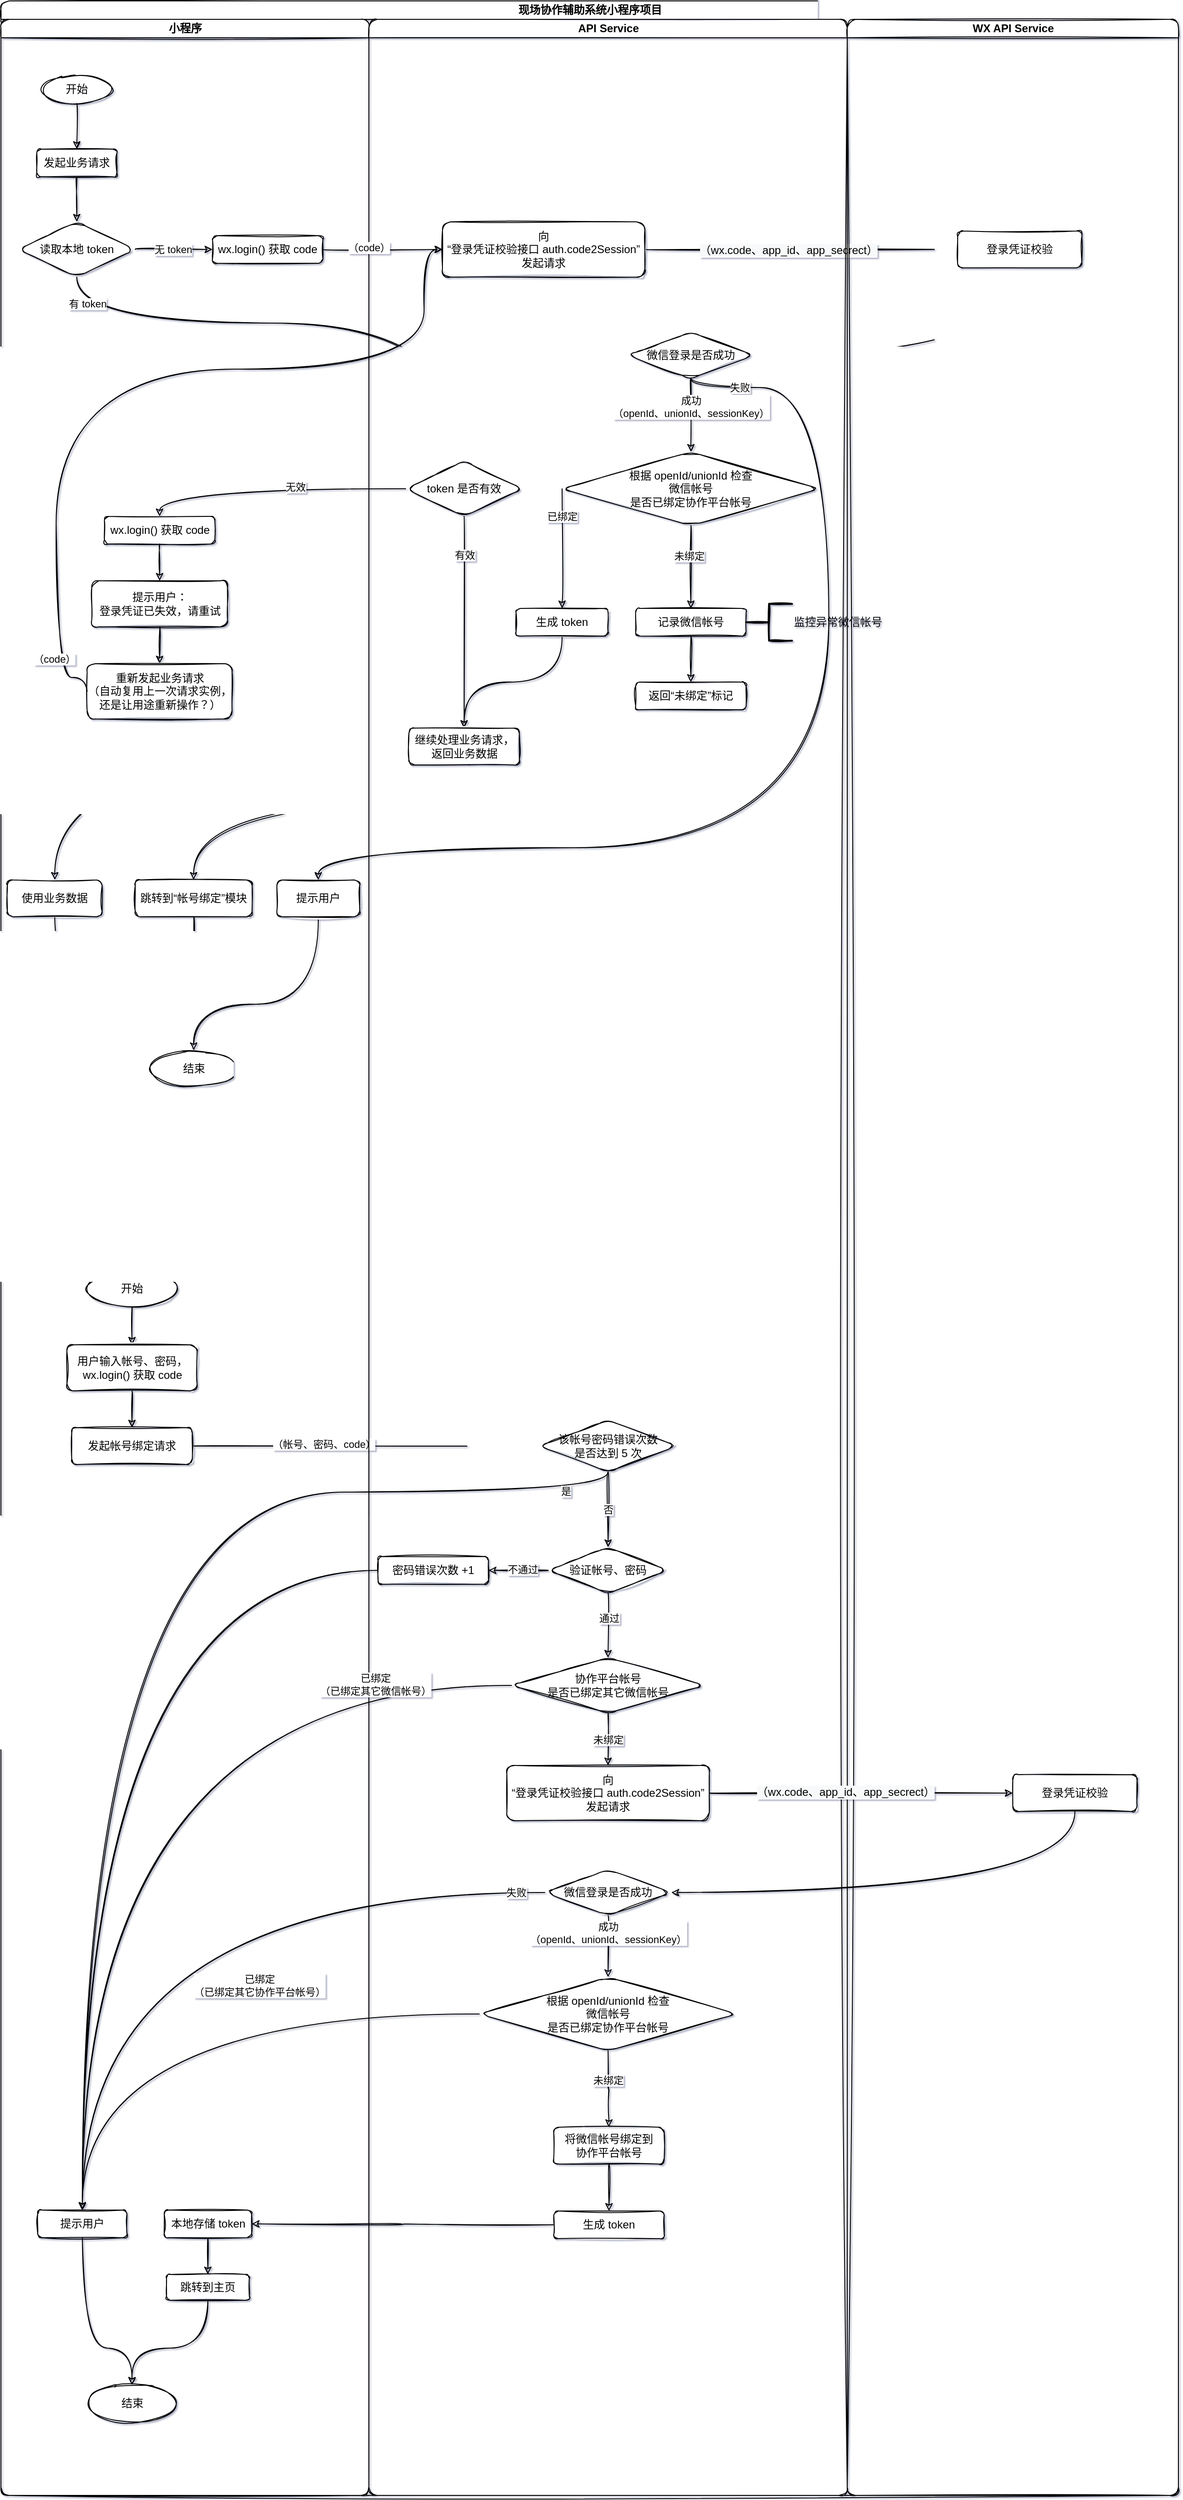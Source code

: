 <mxfile version="14.2.9" type="github">
  <diagram id="qEqpJyWe6qSXdvCc5dsq" name="Page-1">
    <mxGraphModel dx="1483" dy="4383" grid="1" gridSize="10" guides="1" tooltips="1" connect="1" arrows="1" fold="1" page="0" pageScale="1" pageWidth="827" pageHeight="1169" background="none" math="0" shadow="1">
      <root>
        <mxCell id="0" />
        <mxCell id="1" parent="0" />
        <mxCell id="2wgI4SQvjtzoddSb3Q2e-1" value="现场协作辅助系统小程序项目" style="swimlane;html=1;childLayout=stackLayout;resizeParent=1;resizeParentMax=0;startSize=20;rounded=1;sketch=1;" vertex="1" parent="1">
          <mxGeometry x="80" y="-3430" width="1280" height="2710" as="geometry">
            <mxRectangle x="70" y="40" width="60" height="20" as="alternateBounds" />
          </mxGeometry>
        </mxCell>
        <mxCell id="2wgI4SQvjtzoddSb3Q2e-2" style="edgeStyle=orthogonalEdgeStyle;orthogonalLoop=1;jettySize=auto;html=1;entryX=0.5;entryY=0;entryDx=0;entryDy=0;exitX=0.5;exitY=1;exitDx=0;exitDy=0;sketch=1;curved=1;" edge="1" parent="2wgI4SQvjtzoddSb3Q2e-1" source="2wgI4SQvjtzoddSb3Q2e-14" target="2wgI4SQvjtzoddSb3Q2e-47">
          <mxGeometry relative="1" as="geometry">
            <Array as="points">
              <mxPoint x="83" y="350" />
              <mxPoint x="504" y="350" />
            </Array>
          </mxGeometry>
        </mxCell>
        <mxCell id="2wgI4SQvjtzoddSb3Q2e-3" value="有 token" style="edgeLabel;html=1;align=center;verticalAlign=middle;resizable=0;points=[];rounded=1;sketch=1;" vertex="1" connectable="0" parent="2wgI4SQvjtzoddSb3Q2e-2">
          <mxGeometry x="-0.158" y="-2" relative="1" as="geometry">
            <mxPoint x="-200" y="-23" as="offset" />
          </mxGeometry>
        </mxCell>
        <mxCell id="2wgI4SQvjtzoddSb3Q2e-4" style="edgeStyle=orthogonalEdgeStyle;orthogonalLoop=1;jettySize=auto;html=1;exitX=1;exitY=0.5;exitDx=0;exitDy=0;entryX=0;entryY=0.5;entryDx=0;entryDy=0;sketch=1;curved=1;" edge="1" parent="2wgI4SQvjtzoddSb3Q2e-1" source="2wgI4SQvjtzoddSb3Q2e-48" target="2wgI4SQvjtzoddSb3Q2e-85">
          <mxGeometry relative="1" as="geometry" />
        </mxCell>
        <mxCell id="2wgI4SQvjtzoddSb3Q2e-5" value="&lt;span style=&quot;font-size: 12px ; background-color: rgb(248 , 249 , 250)&quot;&gt;（wx.code、app_id、app_secrect）&lt;/span&gt;" style="edgeLabel;html=1;align=center;verticalAlign=middle;resizable=0;points=[];rounded=1;sketch=1;" vertex="1" connectable="0" parent="2wgI4SQvjtzoddSb3Q2e-4">
          <mxGeometry x="-0.256" y="-1" relative="1" as="geometry">
            <mxPoint x="29" as="offset" />
          </mxGeometry>
        </mxCell>
        <mxCell id="2wgI4SQvjtzoddSb3Q2e-6" style="edgeStyle=orthogonalEdgeStyle;orthogonalLoop=1;jettySize=auto;html=1;exitX=0.5;exitY=1;exitDx=0;exitDy=0;entryX=1;entryY=0.5;entryDx=0;entryDy=0;sketch=1;curved=1;" edge="1" parent="2wgI4SQvjtzoddSb3Q2e-1" source="2wgI4SQvjtzoddSb3Q2e-85" target="2wgI4SQvjtzoddSb3Q2e-79">
          <mxGeometry relative="1" as="geometry">
            <mxPoint x="580" y="530" as="targetPoint" />
          </mxGeometry>
        </mxCell>
        <mxCell id="2wgI4SQvjtzoddSb3Q2e-7" style="edgeStyle=orthogonalEdgeStyle;orthogonalLoop=1;jettySize=auto;html=1;exitX=0.5;exitY=1;exitDx=0;exitDy=0;entryX=0.5;entryY=0;entryDx=0;entryDy=0;sketch=1;curved=1;" edge="1" parent="2wgI4SQvjtzoddSb3Q2e-1" source="2wgI4SQvjtzoddSb3Q2e-54" target="2wgI4SQvjtzoddSb3Q2e-19">
          <mxGeometry relative="1" as="geometry">
            <Array as="points">
              <mxPoint x="750" y="870" />
              <mxPoint x="210" y="870" />
            </Array>
          </mxGeometry>
        </mxCell>
        <mxCell id="2wgI4SQvjtzoddSb3Q2e-8" style="edgeStyle=orthogonalEdgeStyle;orthogonalLoop=1;jettySize=auto;html=1;exitX=0;exitY=0.5;exitDx=0;exitDy=0;entryX=0.5;entryY=0;entryDx=0;entryDy=0;sketch=1;curved=1;" edge="1" parent="2wgI4SQvjtzoddSb3Q2e-1" source="2wgI4SQvjtzoddSb3Q2e-57" target="2wgI4SQvjtzoddSb3Q2e-16">
          <mxGeometry relative="1" as="geometry" />
        </mxCell>
        <mxCell id="2wgI4SQvjtzoddSb3Q2e-9" style="edgeStyle=orthogonalEdgeStyle;jumpStyle=arc;jumpSize=10;orthogonalLoop=1;jettySize=auto;html=1;exitX=1;exitY=0.5;exitDx=0;exitDy=0;shadow=0;endArrow=classic;endFill=1;entryX=0;entryY=0.5;entryDx=0;entryDy=0;sketch=1;curved=1;" edge="1" parent="2wgI4SQvjtzoddSb3Q2e-1" source="2wgI4SQvjtzoddSb3Q2e-24" target="2wgI4SQvjtzoddSb3Q2e-68">
          <mxGeometry relative="1" as="geometry">
            <mxPoint x="400" y="1571" as="targetPoint" />
          </mxGeometry>
        </mxCell>
        <mxCell id="2wgI4SQvjtzoddSb3Q2e-10" value="（帐号、密码、code）" style="edgeLabel;html=1;align=center;verticalAlign=middle;resizable=0;points=[];rounded=1;sketch=1;" vertex="1" connectable="0" parent="2wgI4SQvjtzoddSb3Q2e-9">
          <mxGeometry x="-0.244" y="2" relative="1" as="geometry">
            <mxPoint as="offset" />
          </mxGeometry>
        </mxCell>
        <mxCell id="2wgI4SQvjtzoddSb3Q2e-11" value="小程序" style="swimlane;html=1;startSize=20;rounded=1;sketch=1;" vertex="1" parent="2wgI4SQvjtzoddSb3Q2e-1">
          <mxGeometry y="20" width="400" height="2690" as="geometry" />
        </mxCell>
        <mxCell id="2wgI4SQvjtzoddSb3Q2e-12" style="edgeStyle=orthogonalEdgeStyle;orthogonalLoop=1;jettySize=auto;html=1;exitX=0.5;exitY=1;exitDx=0;exitDy=0;entryX=0.5;entryY=0;entryDx=0;entryDy=0;sketch=1;curved=1;" edge="1" parent="2wgI4SQvjtzoddSb3Q2e-11" source="2wgI4SQvjtzoddSb3Q2e-13" target="2wgI4SQvjtzoddSb3Q2e-21">
          <mxGeometry relative="1" as="geometry" />
        </mxCell>
        <mxCell id="2wgI4SQvjtzoddSb3Q2e-13" value="开始" style="ellipse;whiteSpace=wrap;html=1;rounded=1;sketch=1;" vertex="1" parent="2wgI4SQvjtzoddSb3Q2e-11">
          <mxGeometry x="45" y="61" width="75" height="30" as="geometry" />
        </mxCell>
        <mxCell id="2wgI4SQvjtzoddSb3Q2e-14" value="读取本地&amp;nbsp;token" style="rhombus;whiteSpace=wrap;html=1;rounded=1;sketch=1;" vertex="1" parent="2wgI4SQvjtzoddSb3Q2e-11">
          <mxGeometry x="19" y="220" width="127" height="60" as="geometry" />
        </mxCell>
        <mxCell id="2wgI4SQvjtzoddSb3Q2e-15" style="edgeStyle=orthogonalEdgeStyle;jumpStyle=arc;orthogonalLoop=1;jettySize=auto;html=1;exitX=0.5;exitY=1;exitDx=0;exitDy=0;entryX=0.5;entryY=0;entryDx=0;entryDy=0;sketch=1;curved=1;" edge="1" parent="2wgI4SQvjtzoddSb3Q2e-11" source="2wgI4SQvjtzoddSb3Q2e-16" target="2wgI4SQvjtzoddSb3Q2e-17">
          <mxGeometry relative="1" as="geometry">
            <Array as="points">
              <mxPoint x="59" y="1070" />
              <mxPoint x="210" y="1070" />
            </Array>
          </mxGeometry>
        </mxCell>
        <mxCell id="2wgI4SQvjtzoddSb3Q2e-16" value="使用业务数据" style="whiteSpace=wrap;html=1;rounded=1;sketch=1;" vertex="1" parent="2wgI4SQvjtzoddSb3Q2e-11">
          <mxGeometry x="7" y="935" width="103" height="40" as="geometry" />
        </mxCell>
        <mxCell id="2wgI4SQvjtzoddSb3Q2e-17" value="结束" style="ellipse;whiteSpace=wrap;html=1;rounded=1;sketch=1;" vertex="1" parent="2wgI4SQvjtzoddSb3Q2e-11">
          <mxGeometry x="162.5" y="1120" width="94" height="40" as="geometry" />
        </mxCell>
        <mxCell id="2wgI4SQvjtzoddSb3Q2e-18" style="edgeStyle=orthogonalEdgeStyle;jumpStyle=arc;orthogonalLoop=1;jettySize=auto;html=1;exitX=0.5;exitY=1;exitDx=0;exitDy=0;entryX=0.5;entryY=0;entryDx=0;entryDy=0;sketch=1;curved=1;" edge="1" parent="2wgI4SQvjtzoddSb3Q2e-11" source="2wgI4SQvjtzoddSb3Q2e-19" target="2wgI4SQvjtzoddSb3Q2e-17">
          <mxGeometry relative="1" as="geometry" />
        </mxCell>
        <mxCell id="2wgI4SQvjtzoddSb3Q2e-19" value="跳转到“帐号绑定”模块" style="whiteSpace=wrap;html=1;rounded=1;sketch=1;" vertex="1" parent="2wgI4SQvjtzoddSb3Q2e-11">
          <mxGeometry x="146" y="935" width="127" height="40" as="geometry" />
        </mxCell>
        <mxCell id="2wgI4SQvjtzoddSb3Q2e-20" style="edgeStyle=orthogonalEdgeStyle;orthogonalLoop=1;jettySize=auto;html=1;exitX=0.5;exitY=1;exitDx=0;exitDy=0;entryX=0.5;entryY=0;entryDx=0;entryDy=0;sketch=1;curved=1;" edge="1" parent="2wgI4SQvjtzoddSb3Q2e-11" source="2wgI4SQvjtzoddSb3Q2e-21" target="2wgI4SQvjtzoddSb3Q2e-14">
          <mxGeometry relative="1" as="geometry">
            <mxPoint x="82.5" y="150" as="targetPoint" />
          </mxGeometry>
        </mxCell>
        <mxCell id="2wgI4SQvjtzoddSb3Q2e-21" value="发起业务请求" style="whiteSpace=wrap;html=1;rounded=1;sketch=1;" vertex="1" parent="2wgI4SQvjtzoddSb3Q2e-11">
          <mxGeometry x="39" y="141" width="87" height="30" as="geometry" />
        </mxCell>
        <mxCell id="2wgI4SQvjtzoddSb3Q2e-22" style="edgeStyle=orthogonalEdgeStyle;jumpStyle=arc;jumpSize=10;orthogonalLoop=1;jettySize=auto;html=1;exitX=0.5;exitY=1;exitDx=0;exitDy=0;entryX=0.5;entryY=0;entryDx=0;entryDy=0;shadow=0;endArrow=classic;endFill=1;sketch=1;curved=1;" edge="1" parent="2wgI4SQvjtzoddSb3Q2e-11" source="2wgI4SQvjtzoddSb3Q2e-23" target="2wgI4SQvjtzoddSb3Q2e-26">
          <mxGeometry relative="1" as="geometry" />
        </mxCell>
        <mxCell id="2wgI4SQvjtzoddSb3Q2e-23" value="开始" style="ellipse;whiteSpace=wrap;html=1;rounded=1;sketch=1;" vertex="1" parent="2wgI4SQvjtzoddSb3Q2e-11">
          <mxGeometry x="94" y="1359" width="97" height="40" as="geometry" />
        </mxCell>
        <mxCell id="2wgI4SQvjtzoddSb3Q2e-24" value="发起帐号绑定请求" style="whiteSpace=wrap;html=1;rounded=1;sketch=1;" vertex="1" parent="2wgI4SQvjtzoddSb3Q2e-11">
          <mxGeometry x="77" y="1530" width="131" height="40" as="geometry" />
        </mxCell>
        <mxCell id="2wgI4SQvjtzoddSb3Q2e-25" style="edgeStyle=orthogonalEdgeStyle;jumpStyle=arc;jumpSize=10;orthogonalLoop=1;jettySize=auto;html=1;exitX=0.5;exitY=1;exitDx=0;exitDy=0;entryX=0.5;entryY=0;entryDx=0;entryDy=0;shadow=0;endArrow=classic;endFill=1;sketch=1;curved=1;" edge="1" parent="2wgI4SQvjtzoddSb3Q2e-11" source="2wgI4SQvjtzoddSb3Q2e-26" target="2wgI4SQvjtzoddSb3Q2e-24">
          <mxGeometry relative="1" as="geometry" />
        </mxCell>
        <mxCell id="2wgI4SQvjtzoddSb3Q2e-26" value="用户输入帐号、密码，&lt;br&gt;wx.login() 获取 code" style="whiteSpace=wrap;html=1;rounded=1;sketch=1;" vertex="1" parent="2wgI4SQvjtzoddSb3Q2e-11">
          <mxGeometry x="71.75" y="1440" width="141.5" height="50" as="geometry" />
        </mxCell>
        <mxCell id="2wgI4SQvjtzoddSb3Q2e-27" style="edgeStyle=orthogonalEdgeStyle;jumpStyle=arc;orthogonalLoop=1;jettySize=auto;html=1;exitX=0.5;exitY=1;exitDx=0;exitDy=0;entryX=0.5;entryY=0;entryDx=0;entryDy=0;sketch=1;curved=1;" edge="1" parent="2wgI4SQvjtzoddSb3Q2e-11" source="2wgI4SQvjtzoddSb3Q2e-28" target="2wgI4SQvjtzoddSb3Q2e-29">
          <mxGeometry relative="1" as="geometry">
            <Array as="points">
              <mxPoint x="225" y="2530" />
              <mxPoint x="143" y="2530" />
            </Array>
          </mxGeometry>
        </mxCell>
        <mxCell id="2wgI4SQvjtzoddSb3Q2e-28" value="跳转到主页" style="whiteSpace=wrap;html=1;rounded=1;sketch=1;" vertex="1" parent="2wgI4SQvjtzoddSb3Q2e-11">
          <mxGeometry x="180" y="2450" width="90" height="28" as="geometry" />
        </mxCell>
        <mxCell id="2wgI4SQvjtzoddSb3Q2e-29" value="结束" style="ellipse;whiteSpace=wrap;html=1;rounded=1;sketch=1;" vertex="1" parent="2wgI4SQvjtzoddSb3Q2e-11">
          <mxGeometry x="95.5" y="2570" width="94" height="40" as="geometry" />
        </mxCell>
        <mxCell id="2wgI4SQvjtzoddSb3Q2e-30" style="edgeStyle=orthogonalEdgeStyle;jumpStyle=arc;jumpSize=10;orthogonalLoop=1;jettySize=auto;html=1;exitX=0.5;exitY=1;exitDx=0;exitDy=0;entryX=0.5;entryY=0;entryDx=0;entryDy=0;shadow=0;endArrow=classic;endFill=1;sketch=1;curved=1;" edge="1" parent="2wgI4SQvjtzoddSb3Q2e-11" source="2wgI4SQvjtzoddSb3Q2e-31" target="2wgI4SQvjtzoddSb3Q2e-29">
          <mxGeometry relative="1" as="geometry">
            <Array as="points">
              <mxPoint x="89" y="2530" />
              <mxPoint x="143" y="2530" />
            </Array>
          </mxGeometry>
        </mxCell>
        <mxCell id="2wgI4SQvjtzoddSb3Q2e-31" value="提示用户" style="whiteSpace=wrap;html=1;rounded=1;sketch=1;" vertex="1" parent="2wgI4SQvjtzoddSb3Q2e-11">
          <mxGeometry x="40" y="2380" width="97" height="30" as="geometry" />
        </mxCell>
        <mxCell id="2wgI4SQvjtzoddSb3Q2e-32" value="wx.login() 获取 code" style="whiteSpace=wrap;html=1;rounded=1;sketch=1;" vertex="1" parent="2wgI4SQvjtzoddSb3Q2e-11">
          <mxGeometry x="230" y="235" width="120" height="30" as="geometry" />
        </mxCell>
        <mxCell id="2wgI4SQvjtzoddSb3Q2e-33" style="edgeStyle=orthogonalEdgeStyle;orthogonalLoop=1;jettySize=auto;html=1;entryX=0;entryY=0.5;entryDx=0;entryDy=0;exitX=1;exitY=0.5;exitDx=0;exitDy=0;sketch=1;curved=1;" edge="1" parent="2wgI4SQvjtzoddSb3Q2e-11" source="2wgI4SQvjtzoddSb3Q2e-14" target="2wgI4SQvjtzoddSb3Q2e-32">
          <mxGeometry relative="1" as="geometry">
            <mxPoint x="146" y="215" as="targetPoint" />
            <mxPoint x="160" y="380" as="sourcePoint" />
          </mxGeometry>
        </mxCell>
        <mxCell id="2wgI4SQvjtzoddSb3Q2e-34" value="无 token&lt;br&gt;" style="edgeLabel;html=1;align=center;verticalAlign=middle;resizable=0;points=[];rounded=1;sketch=1;" vertex="1" connectable="0" parent="2wgI4SQvjtzoddSb3Q2e-33">
          <mxGeometry x="0.352" y="-2" relative="1" as="geometry">
            <mxPoint x="-16.5" y="-2" as="offset" />
          </mxGeometry>
        </mxCell>
        <mxCell id="2wgI4SQvjtzoddSb3Q2e-35" style="edgeStyle=orthogonalEdgeStyle;jumpStyle=arc;orthogonalLoop=1;jettySize=auto;html=1;exitX=0.5;exitY=1;exitDx=0;exitDy=0;entryX=0.5;entryY=0;entryDx=0;entryDy=0;sketch=1;curved=1;" edge="1" parent="2wgI4SQvjtzoddSb3Q2e-11" source="2wgI4SQvjtzoddSb3Q2e-36" target="2wgI4SQvjtzoddSb3Q2e-41">
          <mxGeometry relative="1" as="geometry" />
        </mxCell>
        <mxCell id="2wgI4SQvjtzoddSb3Q2e-36" value="提示用户：&lt;br&gt;登录凭证已失效，请重试" style="whiteSpace=wrap;html=1;rounded=1;sketch=1;" vertex="1" parent="2wgI4SQvjtzoddSb3Q2e-11">
          <mxGeometry x="98.75" y="610" width="147.5" height="50" as="geometry" />
        </mxCell>
        <mxCell id="2wgI4SQvjtzoddSb3Q2e-37" style="edgeStyle=orthogonalEdgeStyle;orthogonalLoop=1;jettySize=auto;html=1;exitX=0.5;exitY=1;exitDx=0;exitDy=0;entryX=0.5;entryY=0;entryDx=0;entryDy=0;sketch=1;curved=1;" edge="1" parent="2wgI4SQvjtzoddSb3Q2e-11" source="2wgI4SQvjtzoddSb3Q2e-38" target="2wgI4SQvjtzoddSb3Q2e-36">
          <mxGeometry relative="1" as="geometry" />
        </mxCell>
        <mxCell id="2wgI4SQvjtzoddSb3Q2e-38" value="wx.login() 获取 code" style="whiteSpace=wrap;html=1;rounded=1;sketch=1;" vertex="1" parent="2wgI4SQvjtzoddSb3Q2e-11">
          <mxGeometry x="112.5" y="540" width="120" height="30" as="geometry" />
        </mxCell>
        <mxCell id="2wgI4SQvjtzoddSb3Q2e-39" style="edgeStyle=orthogonalEdgeStyle;jumpStyle=arc;orthogonalLoop=1;jettySize=auto;html=1;exitX=0.5;exitY=1;exitDx=0;exitDy=0;entryX=0.5;entryY=0;entryDx=0;entryDy=0;sketch=1;curved=1;" edge="1" parent="2wgI4SQvjtzoddSb3Q2e-11" source="2wgI4SQvjtzoddSb3Q2e-40" target="2wgI4SQvjtzoddSb3Q2e-17">
          <mxGeometry relative="1" as="geometry">
            <Array as="points">
              <mxPoint x="345" y="1070" />
              <mxPoint x="210" y="1070" />
            </Array>
          </mxGeometry>
        </mxCell>
        <mxCell id="2wgI4SQvjtzoddSb3Q2e-40" value="提示用户" style="whiteSpace=wrap;html=1;rounded=1;sketch=1;" vertex="1" parent="2wgI4SQvjtzoddSb3Q2e-11">
          <mxGeometry x="300" y="935" width="90" height="40" as="geometry" />
        </mxCell>
        <mxCell id="2wgI4SQvjtzoddSb3Q2e-41" value="重新发起业务请求&lt;br&gt;（自动复用上一次请求实例，还是让用途重新操作？）" style="whiteSpace=wrap;html=1;rounded=1;sketch=1;" vertex="1" parent="2wgI4SQvjtzoddSb3Q2e-11">
          <mxGeometry x="93.75" y="700" width="157.5" height="60" as="geometry" />
        </mxCell>
        <mxCell id="2wgI4SQvjtzoddSb3Q2e-42" style="edgeStyle=orthogonalEdgeStyle;jumpStyle=arc;orthogonalLoop=1;jettySize=auto;html=1;exitX=0.5;exitY=1;exitDx=0;exitDy=0;entryX=0.5;entryY=0;entryDx=0;entryDy=0;sketch=1;curved=1;" edge="1" parent="2wgI4SQvjtzoddSb3Q2e-11" source="2wgI4SQvjtzoddSb3Q2e-43" target="2wgI4SQvjtzoddSb3Q2e-28">
          <mxGeometry relative="1" as="geometry" />
        </mxCell>
        <mxCell id="2wgI4SQvjtzoddSb3Q2e-43" value="本地存储 token" style="whiteSpace=wrap;html=1;rounded=1;sketch=1;" vertex="1" parent="2wgI4SQvjtzoddSb3Q2e-11">
          <mxGeometry x="177.5" y="2380" width="95" height="30" as="geometry" />
        </mxCell>
        <mxCell id="2wgI4SQvjtzoddSb3Q2e-44" value="API Service" style="swimlane;html=1;startSize=20;rounded=1;sketch=1;" vertex="1" parent="2wgI4SQvjtzoddSb3Q2e-1">
          <mxGeometry x="400" y="20" width="520" height="2690" as="geometry" />
        </mxCell>
        <mxCell id="2wgI4SQvjtzoddSb3Q2e-45" style="edgeStyle=orthogonalEdgeStyle;jumpStyle=arc;orthogonalLoop=1;jettySize=auto;html=1;entryX=0.5;entryY=0;entryDx=0;entryDy=0;exitX=0.5;exitY=1;exitDx=0;exitDy=0;sketch=1;curved=1;" edge="1" parent="2wgI4SQvjtzoddSb3Q2e-44" source="2wgI4SQvjtzoddSb3Q2e-47" target="2wgI4SQvjtzoddSb3Q2e-57">
          <mxGeometry relative="1" as="geometry">
            <mxPoint x="70" y="340" as="sourcePoint" />
          </mxGeometry>
        </mxCell>
        <mxCell id="2wgI4SQvjtzoddSb3Q2e-46" value="有效" style="edgeLabel;html=1;align=center;verticalAlign=middle;resizable=0;points=[];rounded=1;sketch=1;" vertex="1" connectable="0" parent="2wgI4SQvjtzoddSb3Q2e-45">
          <mxGeometry x="-0.96" y="1" relative="1" as="geometry">
            <mxPoint x="-1" y="37.65" as="offset" />
          </mxGeometry>
        </mxCell>
        <mxCell id="2wgI4SQvjtzoddSb3Q2e-47" value="token 是否有效" style="rhombus;whiteSpace=wrap;html=1;rounded=1;sketch=1;" vertex="1" parent="2wgI4SQvjtzoddSb3Q2e-44">
          <mxGeometry x="40" y="480" width="127" height="60" as="geometry" />
        </mxCell>
        <mxCell id="2wgI4SQvjtzoddSb3Q2e-48" value="向&lt;br&gt;“登录凭证校验接口 auth.code2Session”&lt;br&gt;发起请求" style="whiteSpace=wrap;html=1;rounded=1;sketch=1;" vertex="1" parent="2wgI4SQvjtzoddSb3Q2e-44">
          <mxGeometry x="80" y="220" width="220" height="60" as="geometry" />
        </mxCell>
        <mxCell id="2wgI4SQvjtzoddSb3Q2e-49" style="edgeStyle=orthogonalEdgeStyle;orthogonalLoop=1;jettySize=auto;html=1;exitX=0;exitY=0.5;exitDx=0;exitDy=0;entryX=0.5;entryY=0;entryDx=0;entryDy=0;sketch=1;curved=1;" edge="1" parent="2wgI4SQvjtzoddSb3Q2e-44" source="2wgI4SQvjtzoddSb3Q2e-53" target="2wgI4SQvjtzoddSb3Q2e-56">
          <mxGeometry relative="1" as="geometry">
            <mxPoint x="90" y="600" as="targetPoint" />
            <Array as="points">
              <mxPoint x="210" y="620" />
              <mxPoint x="210" y="620" />
            </Array>
          </mxGeometry>
        </mxCell>
        <mxCell id="2wgI4SQvjtzoddSb3Q2e-50" value="已绑定" style="edgeLabel;html=1;align=center;verticalAlign=middle;resizable=0;points=[];rounded=1;sketch=1;" vertex="1" connectable="0" parent="2wgI4SQvjtzoddSb3Q2e-49">
          <mxGeometry x="0.173" y="-3" relative="1" as="geometry">
            <mxPoint x="3" y="-46" as="offset" />
          </mxGeometry>
        </mxCell>
        <mxCell id="2wgI4SQvjtzoddSb3Q2e-51" style="edgeStyle=orthogonalEdgeStyle;orthogonalLoop=1;jettySize=auto;html=1;exitX=0.5;exitY=1;exitDx=0;exitDy=0;entryX=0.5;entryY=0;entryDx=0;entryDy=0;sketch=1;curved=1;" edge="1" parent="2wgI4SQvjtzoddSb3Q2e-44" source="2wgI4SQvjtzoddSb3Q2e-53" target="2wgI4SQvjtzoddSb3Q2e-81">
          <mxGeometry relative="1" as="geometry">
            <mxPoint x="350" y="640" as="targetPoint" />
          </mxGeometry>
        </mxCell>
        <mxCell id="2wgI4SQvjtzoddSb3Q2e-52" value="未绑定" style="edgeLabel;html=1;align=center;verticalAlign=middle;resizable=0;points=[];rounded=1;sketch=1;" vertex="1" connectable="0" parent="2wgI4SQvjtzoddSb3Q2e-51">
          <mxGeometry x="-0.267" y="-2" relative="1" as="geometry">
            <mxPoint as="offset" />
          </mxGeometry>
        </mxCell>
        <mxCell id="2wgI4SQvjtzoddSb3Q2e-53" value="&lt;span&gt;根据 openId/unionId 检查&lt;/span&gt;&lt;br&gt;&lt;span&gt;微信帐号&lt;/span&gt;&lt;br&gt;&lt;span&gt;是否已绑定协作平台帐号&lt;/span&gt;" style="rhombus;whiteSpace=wrap;html=1;rounded=1;sketch=1;" vertex="1" parent="2wgI4SQvjtzoddSb3Q2e-44">
          <mxGeometry x="210" y="470" width="280" height="80" as="geometry" />
        </mxCell>
        <mxCell id="2wgI4SQvjtzoddSb3Q2e-54" value="返回“未绑定”标记" style="whiteSpace=wrap;html=1;rounded=1;sketch=1;" vertex="1" parent="2wgI4SQvjtzoddSb3Q2e-44">
          <mxGeometry x="290" y="720" width="120" height="30" as="geometry" />
        </mxCell>
        <mxCell id="2wgI4SQvjtzoddSb3Q2e-55" style="edgeStyle=orthogonalEdgeStyle;orthogonalLoop=1;jettySize=auto;html=1;exitX=0.5;exitY=1;exitDx=0;exitDy=0;entryX=0.5;entryY=0;entryDx=0;entryDy=0;sketch=1;curved=1;" edge="1" parent="2wgI4SQvjtzoddSb3Q2e-44" source="2wgI4SQvjtzoddSb3Q2e-56" target="2wgI4SQvjtzoddSb3Q2e-57">
          <mxGeometry relative="1" as="geometry" />
        </mxCell>
        <mxCell id="2wgI4SQvjtzoddSb3Q2e-56" value="生成 token" style="whiteSpace=wrap;html=1;rounded=1;sketch=1;" vertex="1" parent="2wgI4SQvjtzoddSb3Q2e-44">
          <mxGeometry x="160" y="640" width="100" height="30" as="geometry" />
        </mxCell>
        <mxCell id="2wgI4SQvjtzoddSb3Q2e-57" value="&lt;span&gt;继续处理业务请求，&lt;/span&gt;&lt;br&gt;&lt;span&gt;返回业务数据&lt;/span&gt;" style="whiteSpace=wrap;html=1;rounded=1;sketch=1;" vertex="1" parent="2wgI4SQvjtzoddSb3Q2e-44">
          <mxGeometry x="43.5" y="770" width="120" height="40" as="geometry" />
        </mxCell>
        <mxCell id="2wgI4SQvjtzoddSb3Q2e-58" value="向&lt;br&gt;“登录凭证校验接口 auth.code2Session”&lt;br&gt;发起请求" style="whiteSpace=wrap;html=1;rounded=1;sketch=1;" vertex="1" parent="2wgI4SQvjtzoddSb3Q2e-44">
          <mxGeometry x="150" y="1897" width="220" height="60" as="geometry" />
        </mxCell>
        <mxCell id="2wgI4SQvjtzoddSb3Q2e-59" style="edgeStyle=orthogonalEdgeStyle;jumpStyle=arc;jumpSize=10;orthogonalLoop=1;jettySize=auto;html=1;exitX=0.5;exitY=1;exitDx=0;exitDy=0;entryX=0.5;entryY=0;entryDx=0;entryDy=0;shadow=0;endArrow=classic;endFill=1;sketch=1;curved=1;" edge="1" parent="2wgI4SQvjtzoddSb3Q2e-44" source="2wgI4SQvjtzoddSb3Q2e-61" target="2wgI4SQvjtzoddSb3Q2e-63">
          <mxGeometry relative="1" as="geometry" />
        </mxCell>
        <mxCell id="2wgI4SQvjtzoddSb3Q2e-60" value="未绑定" style="edgeLabel;html=1;align=center;verticalAlign=middle;resizable=0;points=[];rounded=1;sketch=1;" vertex="1" connectable="0" parent="2wgI4SQvjtzoddSb3Q2e-59">
          <mxGeometry x="-0.163" relative="1" as="geometry">
            <mxPoint y="-3" as="offset" />
          </mxGeometry>
        </mxCell>
        <mxCell id="2wgI4SQvjtzoddSb3Q2e-61" value="&lt;span&gt;根据 openId/unionId 检查&lt;/span&gt;&lt;br&gt;&lt;span&gt;微信帐号&lt;/span&gt;&lt;br&gt;&lt;span&gt;是否已绑定协作平台帐号&lt;/span&gt;" style="rhombus;whiteSpace=wrap;html=1;rounded=1;sketch=1;" vertex="1" parent="2wgI4SQvjtzoddSb3Q2e-44">
          <mxGeometry x="120" y="2127" width="280" height="80" as="geometry" />
        </mxCell>
        <mxCell id="2wgI4SQvjtzoddSb3Q2e-62" style="edgeStyle=orthogonalEdgeStyle;jumpStyle=arc;jumpSize=10;orthogonalLoop=1;jettySize=auto;html=1;exitX=0.5;exitY=1;exitDx=0;exitDy=0;entryX=0.5;entryY=0;entryDx=0;entryDy=0;shadow=0;endArrow=classic;endFill=1;sketch=1;curved=1;" edge="1" parent="2wgI4SQvjtzoddSb3Q2e-44" source="2wgI4SQvjtzoddSb3Q2e-63" target="2wgI4SQvjtzoddSb3Q2e-64">
          <mxGeometry relative="1" as="geometry">
            <Array as="points">
              <mxPoint x="261" y="2330" />
              <mxPoint x="261" y="2330" />
            </Array>
          </mxGeometry>
        </mxCell>
        <mxCell id="2wgI4SQvjtzoddSb3Q2e-63" value="将微信帐号绑定到&lt;br&gt;协作平台帐号" style="whiteSpace=wrap;html=1;rounded=1;sketch=1;" vertex="1" parent="2wgI4SQvjtzoddSb3Q2e-44">
          <mxGeometry x="201" y="2290" width="120" height="40" as="geometry" />
        </mxCell>
        <mxCell id="2wgI4SQvjtzoddSb3Q2e-64" value="生成 token" style="whiteSpace=wrap;html=1;rounded=1;sketch=1;" vertex="1" parent="2wgI4SQvjtzoddSb3Q2e-44">
          <mxGeometry x="201" y="2381" width="120" height="30" as="geometry" />
        </mxCell>
        <mxCell id="2wgI4SQvjtzoddSb3Q2e-65" style="edgeStyle=orthogonalEdgeStyle;jumpStyle=arc;jumpSize=10;orthogonalLoop=1;jettySize=auto;html=1;exitX=0.5;exitY=1;exitDx=0;exitDy=0;shadow=0;endArrow=classic;endFill=1;sketch=1;curved=1;" edge="1" parent="2wgI4SQvjtzoddSb3Q2e-44" source="2wgI4SQvjtzoddSb3Q2e-71" target="2wgI4SQvjtzoddSb3Q2e-73">
          <mxGeometry relative="1" as="geometry">
            <mxPoint x="260" y="1716" as="sourcePoint" />
          </mxGeometry>
        </mxCell>
        <mxCell id="2wgI4SQvjtzoddSb3Q2e-66" value="通过" style="edgeLabel;html=1;align=center;verticalAlign=middle;resizable=0;points=[];rounded=1;sketch=1;" vertex="1" connectable="0" parent="2wgI4SQvjtzoddSb3Q2e-65">
          <mxGeometry x="-0.222" y="1" relative="1" as="geometry">
            <mxPoint as="offset" />
          </mxGeometry>
        </mxCell>
        <mxCell id="2wgI4SQvjtzoddSb3Q2e-67" value="否" style="edgeStyle=orthogonalEdgeStyle;orthogonalLoop=1;jettySize=auto;html=1;exitX=0.5;exitY=1;exitDx=0;exitDy=0;entryX=0.5;entryY=0;entryDx=0;entryDy=0;sketch=1;curved=1;" edge="1" parent="2wgI4SQvjtzoddSb3Q2e-44" source="2wgI4SQvjtzoddSb3Q2e-68" target="2wgI4SQvjtzoddSb3Q2e-71">
          <mxGeometry relative="1" as="geometry">
            <mxPoint x="260" y="1578" as="sourcePoint" />
            <mxPoint x="260" y="1660" as="targetPoint" />
          </mxGeometry>
        </mxCell>
        <mxCell id="2wgI4SQvjtzoddSb3Q2e-68" value="该帐号密码错误次数&lt;br&gt;是否达到 5 次" style="rhombus;whiteSpace=wrap;html=1;rounded=1;sketch=1;" vertex="1" parent="2wgI4SQvjtzoddSb3Q2e-44">
          <mxGeometry x="185" y="1522" width="150" height="56" as="geometry" />
        </mxCell>
        <mxCell id="2wgI4SQvjtzoddSb3Q2e-69" style="edgeStyle=orthogonalEdgeStyle;jumpStyle=arc;orthogonalLoop=1;jettySize=auto;html=1;exitX=0;exitY=0.5;exitDx=0;exitDy=0;entryX=1;entryY=0.5;entryDx=0;entryDy=0;sketch=1;curved=1;" edge="1" parent="2wgI4SQvjtzoddSb3Q2e-44" source="2wgI4SQvjtzoddSb3Q2e-71" target="2wgI4SQvjtzoddSb3Q2e-83">
          <mxGeometry relative="1" as="geometry" />
        </mxCell>
        <mxCell id="2wgI4SQvjtzoddSb3Q2e-70" value="不通过" style="edgeLabel;html=1;align=center;verticalAlign=middle;resizable=0;points=[];rounded=1;sketch=1;" vertex="1" connectable="0" parent="2wgI4SQvjtzoddSb3Q2e-69">
          <mxGeometry x="-0.2" y="1" relative="1" as="geometry">
            <mxPoint x="-2" y="-2" as="offset" />
          </mxGeometry>
        </mxCell>
        <mxCell id="2wgI4SQvjtzoddSb3Q2e-71" value="验证帐号、密码" style="rhombus;whiteSpace=wrap;html=1;rounded=1;sketch=1;" vertex="1" parent="2wgI4SQvjtzoddSb3Q2e-44">
          <mxGeometry x="195" y="1660" width="130" height="50" as="geometry" />
        </mxCell>
        <mxCell id="2wgI4SQvjtzoddSb3Q2e-72" value="未绑定" style="edgeStyle=orthogonalEdgeStyle;orthogonalLoop=1;jettySize=auto;html=1;exitX=0.5;exitY=1;exitDx=0;exitDy=0;entryX=0.5;entryY=0;entryDx=0;entryDy=0;sketch=1;curved=1;" edge="1" parent="2wgI4SQvjtzoddSb3Q2e-44" source="2wgI4SQvjtzoddSb3Q2e-73" target="2wgI4SQvjtzoddSb3Q2e-58">
          <mxGeometry relative="1" as="geometry" />
        </mxCell>
        <mxCell id="2wgI4SQvjtzoddSb3Q2e-73" value="&lt;span&gt;协作平台帐号&lt;br&gt;是否已绑定其它微信帐号&lt;/span&gt;" style="rhombus;whiteSpace=wrap;html=1;rounded=1;sketch=1;" vertex="1" parent="2wgI4SQvjtzoddSb3Q2e-44">
          <mxGeometry x="155" y="1780" width="210" height="60" as="geometry" />
        </mxCell>
        <mxCell id="2wgI4SQvjtzoddSb3Q2e-74" style="edgeStyle=orthogonalEdgeStyle;orthogonalLoop=1;jettySize=auto;html=1;exitX=0.5;exitY=1;exitDx=0;exitDy=0;entryX=0.5;entryY=0;entryDx=0;entryDy=0;sketch=1;curved=1;" edge="1" parent="2wgI4SQvjtzoddSb3Q2e-44" source="2wgI4SQvjtzoddSb3Q2e-76" target="2wgI4SQvjtzoddSb3Q2e-61">
          <mxGeometry relative="1" as="geometry" />
        </mxCell>
        <mxCell id="2wgI4SQvjtzoddSb3Q2e-75" value="成功&lt;br&gt;（openId、unionId、sessionKey）" style="edgeLabel;html=1;align=center;verticalAlign=middle;resizable=0;points=[];rounded=1;sketch=1;" vertex="1" connectable="0" parent="2wgI4SQvjtzoddSb3Q2e-74">
          <mxGeometry x="-0.433" relative="1" as="geometry">
            <mxPoint as="offset" />
          </mxGeometry>
        </mxCell>
        <mxCell id="2wgI4SQvjtzoddSb3Q2e-76" value="微信登录是否成功" style="rhombus;whiteSpace=wrap;html=1;rounded=1;sketch=1;" vertex="1" parent="2wgI4SQvjtzoddSb3Q2e-44">
          <mxGeometry x="191.25" y="2010" width="137.5" height="50" as="geometry" />
        </mxCell>
        <mxCell id="2wgI4SQvjtzoddSb3Q2e-77" style="edgeStyle=orthogonalEdgeStyle;jumpStyle=arc;orthogonalLoop=1;jettySize=auto;html=1;exitX=0.5;exitY=1;exitDx=0;exitDy=0;entryX=0.5;entryY=0;entryDx=0;entryDy=0;sketch=1;curved=1;" edge="1" parent="2wgI4SQvjtzoddSb3Q2e-44" source="2wgI4SQvjtzoddSb3Q2e-79" target="2wgI4SQvjtzoddSb3Q2e-53">
          <mxGeometry relative="1" as="geometry" />
        </mxCell>
        <mxCell id="2wgI4SQvjtzoddSb3Q2e-78" value="成功&lt;br&gt;（openId、unionId、sessionKey）" style="edgeLabel;html=1;align=center;verticalAlign=middle;resizable=0;points=[];rounded=1;sketch=1;" vertex="1" connectable="0" parent="2wgI4SQvjtzoddSb3Q2e-77">
          <mxGeometry x="-0.36" relative="1" as="geometry">
            <mxPoint y="5" as="offset" />
          </mxGeometry>
        </mxCell>
        <mxCell id="2wgI4SQvjtzoddSb3Q2e-79" value="微信登录是否成功" style="rhombus;whiteSpace=wrap;html=1;rounded=1;sketch=1;" vertex="1" parent="2wgI4SQvjtzoddSb3Q2e-44">
          <mxGeometry x="281.25" y="340" width="137.5" height="50" as="geometry" />
        </mxCell>
        <mxCell id="2wgI4SQvjtzoddSb3Q2e-80" style="edgeStyle=orthogonalEdgeStyle;jumpStyle=arc;orthogonalLoop=1;jettySize=auto;html=1;exitX=0.5;exitY=1;exitDx=0;exitDy=0;sketch=1;curved=1;" edge="1" parent="2wgI4SQvjtzoddSb3Q2e-44" source="2wgI4SQvjtzoddSb3Q2e-81" target="2wgI4SQvjtzoddSb3Q2e-54">
          <mxGeometry relative="1" as="geometry" />
        </mxCell>
        <mxCell id="2wgI4SQvjtzoddSb3Q2e-81" value="记录微信帐号" style="whiteSpace=wrap;html=1;rounded=1;sketch=1;" vertex="1" parent="2wgI4SQvjtzoddSb3Q2e-44">
          <mxGeometry x="290" y="640" width="120" height="30" as="geometry" />
        </mxCell>
        <mxCell id="2wgI4SQvjtzoddSb3Q2e-82" value="监控异常微信帐号" style="strokeWidth=2;html=1;shape=mxgraph.flowchart.annotation_2;align=left;labelPosition=right;pointerEvents=1;rounded=1;sketch=1;" vertex="1" parent="2wgI4SQvjtzoddSb3Q2e-44">
          <mxGeometry x="410" y="635" width="50" height="40" as="geometry" />
        </mxCell>
        <mxCell id="2wgI4SQvjtzoddSb3Q2e-83" value="密码错误次数 +1" style="whiteSpace=wrap;html=1;rounded=1;sketch=1;" vertex="1" parent="2wgI4SQvjtzoddSb3Q2e-44">
          <mxGeometry x="10" y="1670" width="120" height="30" as="geometry" />
        </mxCell>
        <mxCell id="2wgI4SQvjtzoddSb3Q2e-84" value="WX API Service" style="swimlane;html=1;startSize=20;rounded=1;sketch=1;" vertex="1" parent="2wgI4SQvjtzoddSb3Q2e-1">
          <mxGeometry x="920" y="20" width="360" height="2690" as="geometry" />
        </mxCell>
        <mxCell id="2wgI4SQvjtzoddSb3Q2e-85" value="登录凭证校验" style="whiteSpace=wrap;html=1;rounded=1;sketch=1;" vertex="1" parent="2wgI4SQvjtzoddSb3Q2e-84">
          <mxGeometry x="120" y="230" width="135" height="40" as="geometry" />
        </mxCell>
        <mxCell id="2wgI4SQvjtzoddSb3Q2e-86" value="登录凭证校验" style="whiteSpace=wrap;html=1;rounded=1;sketch=1;" vertex="1" parent="2wgI4SQvjtzoddSb3Q2e-84">
          <mxGeometry x="180" y="1907" width="135" height="40" as="geometry" />
        </mxCell>
        <mxCell id="2wgI4SQvjtzoddSb3Q2e-87" style="edgeStyle=orthogonalEdgeStyle;jumpStyle=arc;jumpSize=10;orthogonalLoop=1;jettySize=auto;html=1;exitX=1;exitY=0.5;exitDx=0;exitDy=0;entryX=0;entryY=0.5;entryDx=0;entryDy=0;shadow=0;endArrow=classic;endFill=1;sketch=1;curved=1;" edge="1" parent="2wgI4SQvjtzoddSb3Q2e-1" source="2wgI4SQvjtzoddSb3Q2e-58" target="2wgI4SQvjtzoddSb3Q2e-86">
          <mxGeometry relative="1" as="geometry" />
        </mxCell>
        <mxCell id="2wgI4SQvjtzoddSb3Q2e-88" value="&lt;span style=&quot;font-size: 12px ; background-color: rgb(248 , 249 , 250)&quot;&gt;（wx.code、app_id、app_secrect）&lt;/span&gt;" style="edgeLabel;html=1;align=center;verticalAlign=middle;resizable=0;points=[];rounded=1;sketch=1;" vertex="1" connectable="0" parent="2wgI4SQvjtzoddSb3Q2e-87">
          <mxGeometry x="-0.288" y="1" relative="1" as="geometry">
            <mxPoint x="30" as="offset" />
          </mxGeometry>
        </mxCell>
        <mxCell id="2wgI4SQvjtzoddSb3Q2e-89" style="edgeStyle=orthogonalEdgeStyle;jumpStyle=arc;jumpSize=10;orthogonalLoop=1;jettySize=auto;html=1;exitX=0.5;exitY=1;exitDx=0;exitDy=0;shadow=0;endArrow=classic;endFill=1;entryX=1;entryY=0.5;entryDx=0;entryDy=0;sketch=1;curved=1;" edge="1" parent="2wgI4SQvjtzoddSb3Q2e-1" source="2wgI4SQvjtzoddSb3Q2e-86" target="2wgI4SQvjtzoddSb3Q2e-76">
          <mxGeometry relative="1" as="geometry">
            <mxPoint x="900" y="2180" as="targetPoint" />
          </mxGeometry>
        </mxCell>
        <mxCell id="2wgI4SQvjtzoddSb3Q2e-90" style="edgeStyle=orthogonalEdgeStyle;jumpStyle=arc;jumpSize=10;orthogonalLoop=1;jettySize=auto;html=1;exitX=0;exitY=0.5;exitDx=0;exitDy=0;entryX=1;entryY=0.5;entryDx=0;entryDy=0;shadow=0;endArrow=classic;endFill=1;sketch=1;curved=1;" edge="1" parent="2wgI4SQvjtzoddSb3Q2e-1" source="2wgI4SQvjtzoddSb3Q2e-64" target="2wgI4SQvjtzoddSb3Q2e-43">
          <mxGeometry relative="1" as="geometry" />
        </mxCell>
        <mxCell id="2wgI4SQvjtzoddSb3Q2e-91" style="edgeStyle=orthogonalEdgeStyle;jumpStyle=arc;jumpSize=10;orthogonalLoop=1;jettySize=auto;html=1;shadow=0;endArrow=classic;endFill=1;entryX=0.5;entryY=0;entryDx=0;entryDy=0;exitX=0;exitY=0.5;exitDx=0;exitDy=0;sketch=1;curved=1;" edge="1" parent="2wgI4SQvjtzoddSb3Q2e-1" source="2wgI4SQvjtzoddSb3Q2e-83" target="2wgI4SQvjtzoddSb3Q2e-31">
          <mxGeometry relative="1" as="geometry">
            <mxPoint x="510" y="1736" as="sourcePoint" />
            <mxPoint x="30" y="2160" as="targetPoint" />
            <Array as="points">
              <mxPoint x="89" y="1705" />
            </Array>
          </mxGeometry>
        </mxCell>
        <mxCell id="2wgI4SQvjtzoddSb3Q2e-92" style="edgeStyle=orthogonalEdgeStyle;orthogonalLoop=1;jettySize=auto;html=1;exitX=1;exitY=0.5;exitDx=0;exitDy=0;entryX=0;entryY=0.5;entryDx=0;entryDy=0;sketch=1;curved=1;" edge="1" parent="2wgI4SQvjtzoddSb3Q2e-1" source="2wgI4SQvjtzoddSb3Q2e-32" target="2wgI4SQvjtzoddSb3Q2e-48">
          <mxGeometry relative="1" as="geometry" />
        </mxCell>
        <mxCell id="2wgI4SQvjtzoddSb3Q2e-93" value="（code）" style="edgeLabel;html=1;align=center;verticalAlign=middle;resizable=0;points=[];rounded=1;sketch=1;" vertex="1" connectable="0" parent="2wgI4SQvjtzoddSb3Q2e-92">
          <mxGeometry x="-0.236" y="2" relative="1" as="geometry">
            <mxPoint as="offset" />
          </mxGeometry>
        </mxCell>
        <mxCell id="2wgI4SQvjtzoddSb3Q2e-94" style="edgeStyle=orthogonalEdgeStyle;orthogonalLoop=1;jettySize=auto;html=1;exitX=0.5;exitY=1;exitDx=0;exitDy=0;entryX=0.5;entryY=0;entryDx=0;entryDy=0;sketch=1;curved=1;" edge="1" parent="2wgI4SQvjtzoddSb3Q2e-1" source="2wgI4SQvjtzoddSb3Q2e-68" target="2wgI4SQvjtzoddSb3Q2e-31">
          <mxGeometry relative="1" as="geometry">
            <Array as="points">
              <mxPoint x="660" y="1620" />
              <mxPoint x="89" y="1620" />
            </Array>
          </mxGeometry>
        </mxCell>
        <mxCell id="2wgI4SQvjtzoddSb3Q2e-95" value="是" style="edgeLabel;html=1;align=center;verticalAlign=middle;resizable=0;points=[];rounded=1;sketch=1;" vertex="1" connectable="0" parent="2wgI4SQvjtzoddSb3Q2e-94">
          <mxGeometry x="-0.901" y="-1" relative="1" as="geometry">
            <mxPoint as="offset" />
          </mxGeometry>
        </mxCell>
        <mxCell id="2wgI4SQvjtzoddSb3Q2e-96" style="edgeStyle=orthogonalEdgeStyle;orthogonalLoop=1;jettySize=auto;html=1;exitX=0;exitY=0.5;exitDx=0;exitDy=0;entryX=0.5;entryY=0;entryDx=0;entryDy=0;sketch=1;curved=1;" edge="1" parent="2wgI4SQvjtzoddSb3Q2e-1" source="2wgI4SQvjtzoddSb3Q2e-73" target="2wgI4SQvjtzoddSb3Q2e-31">
          <mxGeometry relative="1" as="geometry" />
        </mxCell>
        <mxCell id="2wgI4SQvjtzoddSb3Q2e-97" value="已绑定&lt;br&gt;（已绑定其它微信帐号）" style="edgeLabel;html=1;align=center;verticalAlign=middle;resizable=0;points=[];rounded=1;sketch=1;" vertex="1" connectable="0" parent="2wgI4SQvjtzoddSb3Q2e-96">
          <mxGeometry x="-0.936" y="1" relative="1" as="geometry">
            <mxPoint x="-115" y="-2" as="offset" />
          </mxGeometry>
        </mxCell>
        <mxCell id="2wgI4SQvjtzoddSb3Q2e-98" style="edgeStyle=orthogonalEdgeStyle;jumpStyle=arc;jumpSize=10;orthogonalLoop=1;jettySize=auto;html=1;exitX=0;exitY=0.5;exitDx=0;exitDy=0;shadow=0;endArrow=classic;endFill=1;entryX=0.5;entryY=0;entryDx=0;entryDy=0;sketch=1;curved=1;" edge="1" parent="2wgI4SQvjtzoddSb3Q2e-1" source="2wgI4SQvjtzoddSb3Q2e-61" target="2wgI4SQvjtzoddSb3Q2e-31">
          <mxGeometry relative="1" as="geometry">
            <mxPoint x="411" y="2297" as="targetPoint" />
            <Array as="points">
              <mxPoint x="89" y="2187" />
            </Array>
          </mxGeometry>
        </mxCell>
        <mxCell id="2wgI4SQvjtzoddSb3Q2e-99" value="已绑定&lt;br&gt;（已绑定其它协作平台帐号）" style="edgeLabel;html=1;align=center;verticalAlign=middle;resizable=0;points=[];rounded=1;sketch=1;" vertex="1" connectable="0" parent="2wgI4SQvjtzoddSb3Q2e-98">
          <mxGeometry x="0.247" y="-2" relative="1" as="geometry">
            <mxPoint x="163" y="-29" as="offset" />
          </mxGeometry>
        </mxCell>
        <mxCell id="2wgI4SQvjtzoddSb3Q2e-100" style="edgeStyle=orthogonalEdgeStyle;orthogonalLoop=1;jettySize=auto;html=1;exitX=0;exitY=0.5;exitDx=0;exitDy=0;entryX=0.5;entryY=0;entryDx=0;entryDy=0;sketch=1;curved=1;" edge="1" parent="2wgI4SQvjtzoddSb3Q2e-1" source="2wgI4SQvjtzoddSb3Q2e-76" target="2wgI4SQvjtzoddSb3Q2e-31">
          <mxGeometry relative="1" as="geometry" />
        </mxCell>
        <mxCell id="2wgI4SQvjtzoddSb3Q2e-101" value="失败" style="edgeLabel;html=1;align=center;verticalAlign=middle;resizable=0;points=[];rounded=1;sketch=1;" vertex="1" connectable="0" parent="2wgI4SQvjtzoddSb3Q2e-100">
          <mxGeometry x="-0.925" relative="1" as="geometry">
            <mxPoint as="offset" />
          </mxGeometry>
        </mxCell>
        <mxCell id="2wgI4SQvjtzoddSb3Q2e-102" style="edgeStyle=orthogonalEdgeStyle;jumpStyle=arc;orthogonalLoop=1;jettySize=auto;html=1;exitX=0;exitY=0.5;exitDx=0;exitDy=0;entryX=0.5;entryY=0;entryDx=0;entryDy=0;sketch=1;curved=1;" edge="1" parent="2wgI4SQvjtzoddSb3Q2e-1" source="2wgI4SQvjtzoddSb3Q2e-47" target="2wgI4SQvjtzoddSb3Q2e-38">
          <mxGeometry relative="1" as="geometry" />
        </mxCell>
        <mxCell id="2wgI4SQvjtzoddSb3Q2e-103" value="无效" style="edgeLabel;html=1;align=center;verticalAlign=middle;resizable=0;points=[];rounded=1;sketch=1;" vertex="1" connectable="0" parent="2wgI4SQvjtzoddSb3Q2e-102">
          <mxGeometry x="-0.798" y="-2" relative="1" as="geometry">
            <mxPoint x="-90" as="offset" />
          </mxGeometry>
        </mxCell>
        <mxCell id="2wgI4SQvjtzoddSb3Q2e-104" style="edgeStyle=orthogonalEdgeStyle;jumpStyle=arc;orthogonalLoop=1;jettySize=auto;html=1;exitX=0;exitY=0.5;exitDx=0;exitDy=0;entryX=0;entryY=0.5;entryDx=0;entryDy=0;sketch=1;curved=1;" edge="1" parent="2wgI4SQvjtzoddSb3Q2e-1" source="2wgI4SQvjtzoddSb3Q2e-41" target="2wgI4SQvjtzoddSb3Q2e-48">
          <mxGeometry relative="1" as="geometry">
            <Array as="points">
              <mxPoint x="94" y="735" />
              <mxPoint x="60" y="735" />
              <mxPoint x="60" y="400" />
              <mxPoint x="460" y="400" />
              <mxPoint x="460" y="270" />
            </Array>
          </mxGeometry>
        </mxCell>
        <mxCell id="2wgI4SQvjtzoddSb3Q2e-105" value="（code）" style="edgeLabel;html=1;align=center;verticalAlign=middle;resizable=0;points=[];rounded=1;sketch=1;" vertex="1" connectable="0" parent="2wgI4SQvjtzoddSb3Q2e-104">
          <mxGeometry x="-0.766" y="2" relative="1" as="geometry">
            <mxPoint y="40" as="offset" />
          </mxGeometry>
        </mxCell>
        <mxCell id="2wgI4SQvjtzoddSb3Q2e-106" style="edgeStyle=orthogonalEdgeStyle;jumpStyle=arc;orthogonalLoop=1;jettySize=auto;html=1;exitX=0.5;exitY=1;exitDx=0;exitDy=0;entryX=0.5;entryY=0;entryDx=0;entryDy=0;sketch=1;curved=1;" edge="1" parent="2wgI4SQvjtzoddSb3Q2e-1" source="2wgI4SQvjtzoddSb3Q2e-79" target="2wgI4SQvjtzoddSb3Q2e-40">
          <mxGeometry relative="1" as="geometry">
            <Array as="points">
              <mxPoint x="750" y="420" />
              <mxPoint x="900" y="420" />
              <mxPoint x="900" y="920" />
              <mxPoint x="345" y="920" />
            </Array>
          </mxGeometry>
        </mxCell>
        <mxCell id="2wgI4SQvjtzoddSb3Q2e-107" value="失败" style="edgeLabel;html=1;align=center;verticalAlign=middle;resizable=0;points=[];rounded=1;sketch=1;" vertex="1" connectable="0" parent="2wgI4SQvjtzoddSb3Q2e-106">
          <mxGeometry x="-0.899" relative="1" as="geometry">
            <mxPoint as="offset" />
          </mxGeometry>
        </mxCell>
      </root>
    </mxGraphModel>
  </diagram>
</mxfile>
